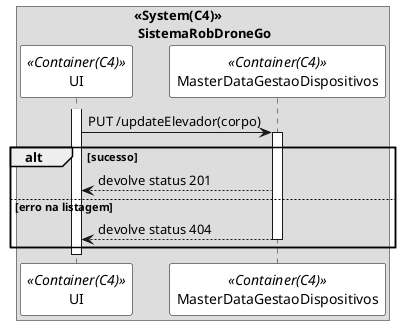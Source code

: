 @startuml vp2

skinparam sequence {
ParticipantBorderColor black
ParticipantBackgroundColor white
}

box "<<System(C4)>>\n SistemaRobDroneGo"
participant UI as ui <<Container(C4)>>
participant MasterDataGestaoDispositivos as mdl <<Container(C4)>>
activate ui
ui -> mdl: PUT /updateElevador(corpo)
activate mdl
alt sucesso
mdl --> ui: devolve status 201
else erro na listagem
mdl --> ui: devolve status 404
deactivate mdl
end 
deactivate ui

end box

@enduml